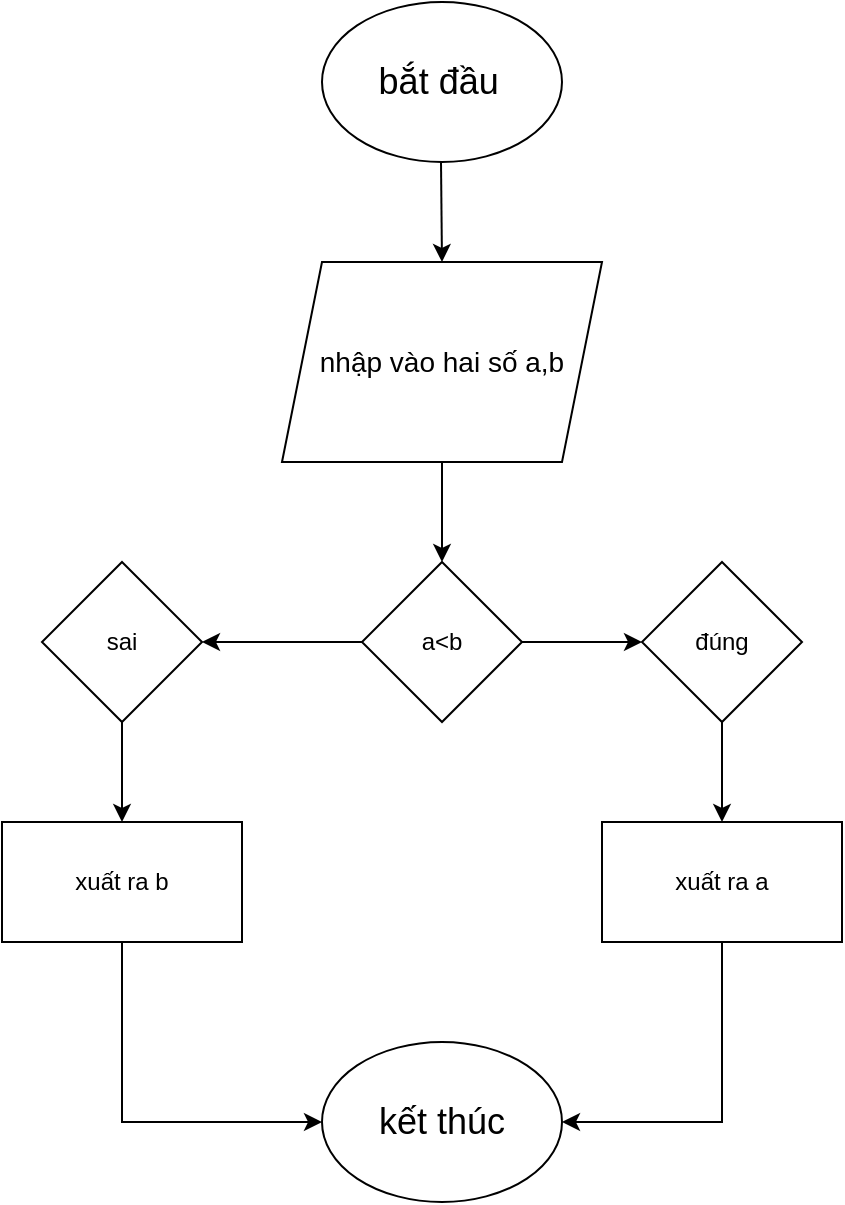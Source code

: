 <mxfile version="24.8.6">
  <diagram name="Trang-1" id="CurSSY_hultLrCkaN7S4">
    <mxGraphModel dx="1050" dy="565" grid="1" gridSize="10" guides="1" tooltips="1" connect="1" arrows="1" fold="1" page="1" pageScale="1" pageWidth="827" pageHeight="1169" math="0" shadow="0">
      <root>
        <mxCell id="0" />
        <mxCell id="1" parent="0" />
        <mxCell id="0MR0O88rkv1iI4UPMOrd-2" value="&lt;font style=&quot;font-size: 18px;&quot;&gt;bắt đầu&lt;/font&gt;&amp;nbsp;" style="ellipse;whiteSpace=wrap;html=1;" vertex="1" parent="1">
          <mxGeometry x="350" y="30" width="120" height="80" as="geometry" />
        </mxCell>
        <mxCell id="0MR0O88rkv1iI4UPMOrd-3" value="" style="endArrow=classic;html=1;rounded=0;" edge="1" parent="1">
          <mxGeometry width="50" height="50" relative="1" as="geometry">
            <mxPoint x="409.5" y="110" as="sourcePoint" />
            <mxPoint x="410" y="160" as="targetPoint" />
          </mxGeometry>
        </mxCell>
        <mxCell id="0MR0O88rkv1iI4UPMOrd-7" value="" style="edgeStyle=orthogonalEdgeStyle;rounded=0;orthogonalLoop=1;jettySize=auto;html=1;" edge="1" parent="1" source="0MR0O88rkv1iI4UPMOrd-5" target="0MR0O88rkv1iI4UPMOrd-6">
          <mxGeometry relative="1" as="geometry" />
        </mxCell>
        <mxCell id="0MR0O88rkv1iI4UPMOrd-5" value="&lt;font style=&quot;font-size: 14px;&quot;&gt;nhập vào hai số a,b&lt;/font&gt;" style="shape=parallelogram;perimeter=parallelogramPerimeter;whiteSpace=wrap;html=1;fixedSize=1;" vertex="1" parent="1">
          <mxGeometry x="330" y="160" width="160" height="100" as="geometry" />
        </mxCell>
        <mxCell id="0MR0O88rkv1iI4UPMOrd-9" value="" style="edgeStyle=orthogonalEdgeStyle;rounded=0;orthogonalLoop=1;jettySize=auto;html=1;" edge="1" parent="1" source="0MR0O88rkv1iI4UPMOrd-6" target="0MR0O88rkv1iI4UPMOrd-8">
          <mxGeometry relative="1" as="geometry" />
        </mxCell>
        <mxCell id="0MR0O88rkv1iI4UPMOrd-13" value="" style="edgeStyle=orthogonalEdgeStyle;rounded=0;orthogonalLoop=1;jettySize=auto;html=1;" edge="1" parent="1" source="0MR0O88rkv1iI4UPMOrd-6" target="0MR0O88rkv1iI4UPMOrd-12">
          <mxGeometry relative="1" as="geometry" />
        </mxCell>
        <mxCell id="0MR0O88rkv1iI4UPMOrd-6" value="a&amp;lt;b" style="rhombus;whiteSpace=wrap;html=1;" vertex="1" parent="1">
          <mxGeometry x="370" y="310" width="80" height="80" as="geometry" />
        </mxCell>
        <mxCell id="0MR0O88rkv1iI4UPMOrd-11" value="" style="edgeStyle=orthogonalEdgeStyle;rounded=0;orthogonalLoop=1;jettySize=auto;html=1;" edge="1" parent="1" source="0MR0O88rkv1iI4UPMOrd-8" target="0MR0O88rkv1iI4UPMOrd-10">
          <mxGeometry relative="1" as="geometry" />
        </mxCell>
        <mxCell id="0MR0O88rkv1iI4UPMOrd-8" value="đúng" style="rhombus;whiteSpace=wrap;html=1;" vertex="1" parent="1">
          <mxGeometry x="510" y="310" width="80" height="80" as="geometry" />
        </mxCell>
        <mxCell id="0MR0O88rkv1iI4UPMOrd-10" value="xuất ra a" style="whiteSpace=wrap;html=1;" vertex="1" parent="1">
          <mxGeometry x="490" y="440" width="120" height="60" as="geometry" />
        </mxCell>
        <mxCell id="0MR0O88rkv1iI4UPMOrd-15" value="" style="edgeStyle=orthogonalEdgeStyle;rounded=0;orthogonalLoop=1;jettySize=auto;html=1;entryX=0.5;entryY=0;entryDx=0;entryDy=0;" edge="1" parent="1" source="0MR0O88rkv1iI4UPMOrd-12" target="0MR0O88rkv1iI4UPMOrd-16">
          <mxGeometry relative="1" as="geometry">
            <mxPoint x="250" y="430" as="targetPoint" />
          </mxGeometry>
        </mxCell>
        <mxCell id="0MR0O88rkv1iI4UPMOrd-12" value="sai" style="rhombus;whiteSpace=wrap;html=1;" vertex="1" parent="1">
          <mxGeometry x="210" y="310" width="80" height="80" as="geometry" />
        </mxCell>
        <mxCell id="0MR0O88rkv1iI4UPMOrd-16" value="xuất ra b" style="whiteSpace=wrap;html=1;" vertex="1" parent="1">
          <mxGeometry x="190" y="440" width="120" height="60" as="geometry" />
        </mxCell>
        <mxCell id="0MR0O88rkv1iI4UPMOrd-18" value="&lt;font style=&quot;font-size: 18px;&quot;&gt;kết thúc&lt;/font&gt;" style="ellipse;whiteSpace=wrap;html=1;" vertex="1" parent="1">
          <mxGeometry x="350" y="550" width="120" height="80" as="geometry" />
        </mxCell>
        <mxCell id="0MR0O88rkv1iI4UPMOrd-19" value="" style="endArrow=classic;html=1;rounded=0;entryX=0;entryY=0.5;entryDx=0;entryDy=0;" edge="1" parent="1" target="0MR0O88rkv1iI4UPMOrd-18">
          <mxGeometry width="50" height="50" relative="1" as="geometry">
            <mxPoint x="250" y="500" as="sourcePoint" />
            <mxPoint x="250" y="600" as="targetPoint" />
            <Array as="points">
              <mxPoint x="250" y="590" />
            </Array>
          </mxGeometry>
        </mxCell>
        <mxCell id="0MR0O88rkv1iI4UPMOrd-20" value="" style="endArrow=classic;html=1;rounded=0;entryX=1;entryY=0.5;entryDx=0;entryDy=0;exitX=0.5;exitY=1;exitDx=0;exitDy=0;" edge="1" parent="1" source="0MR0O88rkv1iI4UPMOrd-10" target="0MR0O88rkv1iI4UPMOrd-18">
          <mxGeometry width="50" height="50" relative="1" as="geometry">
            <mxPoint x="570" y="500" as="sourcePoint" />
            <mxPoint x="480" y="590" as="targetPoint" />
            <Array as="points">
              <mxPoint x="550" y="590" />
            </Array>
          </mxGeometry>
        </mxCell>
      </root>
    </mxGraphModel>
  </diagram>
</mxfile>
